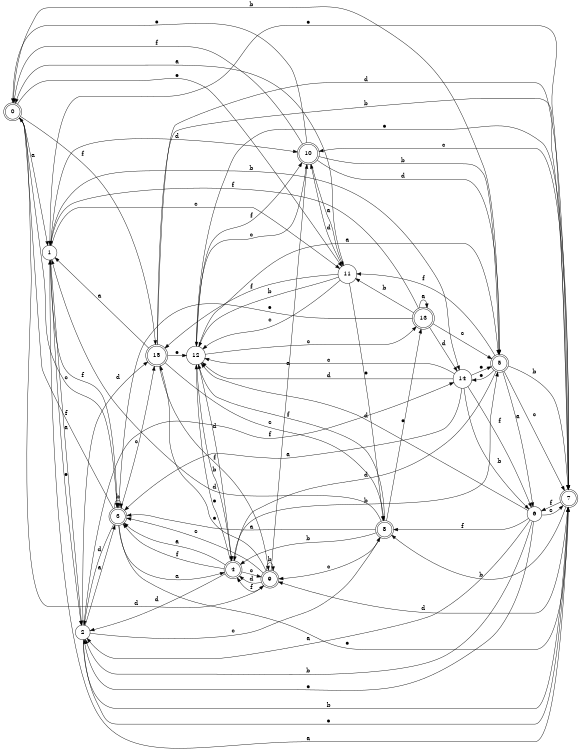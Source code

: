 digraph n13_2 {
__start0 [label="" shape="none"];

rankdir=LR;
size="8,5";

s0 [style="rounded,filled", color="black", fillcolor="white" shape="doublecircle", label="0"];
s1 [style="filled", color="black", fillcolor="white" shape="circle", label="1"];
s2 [style="filled", color="black", fillcolor="white" shape="circle", label="2"];
s3 [style="rounded,filled", color="black", fillcolor="white" shape="doublecircle", label="3"];
s4 [style="rounded,filled", color="black", fillcolor="white" shape="doublecircle", label="4"];
s5 [style="rounded,filled", color="black", fillcolor="white" shape="doublecircle", label="5"];
s6 [style="filled", color="black", fillcolor="white" shape="circle", label="6"];
s7 [style="rounded,filled", color="black", fillcolor="white" shape="doublecircle", label="7"];
s8 [style="rounded,filled", color="black", fillcolor="white" shape="doublecircle", label="8"];
s9 [style="rounded,filled", color="black", fillcolor="white" shape="doublecircle", label="9"];
s10 [style="rounded,filled", color="black", fillcolor="white" shape="doublecircle", label="10"];
s11 [style="filled", color="black", fillcolor="white" shape="circle", label="11"];
s12 [style="filled", color="black", fillcolor="white" shape="circle", label="12"];
s13 [style="rounded,filled", color="black", fillcolor="white" shape="doublecircle", label="13"];
s14 [style="filled", color="black", fillcolor="white" shape="circle", label="14"];
s15 [style="rounded,filled", color="black", fillcolor="white" shape="doublecircle", label="15"];
s0 -> s1 [label="a"];
s0 -> s5 [label="b"];
s0 -> s3 [label="c"];
s0 -> s9 [label="d"];
s0 -> s11 [label="e"];
s0 -> s15 [label="f"];
s1 -> s2 [label="a"];
s1 -> s14 [label="b"];
s1 -> s11 [label="c"];
s1 -> s10 [label="d"];
s1 -> s2 [label="e"];
s1 -> s3 [label="f"];
s2 -> s3 [label="a"];
s2 -> s7 [label="b"];
s2 -> s8 [label="c"];
s2 -> s15 [label="d"];
s2 -> s7 [label="e"];
s2 -> s14 [label="f"];
s3 -> s4 [label="a"];
s3 -> s3 [label="b"];
s3 -> s15 [label="c"];
s3 -> s2 [label="d"];
s3 -> s7 [label="e"];
s3 -> s0 [label="f"];
s4 -> s3 [label="a"];
s4 -> s5 [label="b"];
s4 -> s9 [label="c"];
s4 -> s2 [label="d"];
s4 -> s12 [label="e"];
s4 -> s3 [label="f"];
s5 -> s6 [label="a"];
s5 -> s7 [label="b"];
s5 -> s7 [label="c"];
s5 -> s4 [label="d"];
s5 -> s14 [label="e"];
s5 -> s11 [label="f"];
s6 -> s2 [label="a"];
s6 -> s2 [label="b"];
s6 -> s7 [label="c"];
s6 -> s12 [label="d"];
s6 -> s2 [label="e"];
s6 -> s8 [label="f"];
s7 -> s1 [label="a"];
s7 -> s8 [label="b"];
s7 -> s10 [label="c"];
s7 -> s9 [label="d"];
s7 -> s1 [label="e"];
s7 -> s6 [label="f"];
s8 -> s3 [label="a"];
s8 -> s4 [label="b"];
s8 -> s9 [label="c"];
s8 -> s1 [label="d"];
s8 -> s13 [label="e"];
s8 -> s12 [label="f"];
s9 -> s10 [label="a"];
s9 -> s9 [label="b"];
s9 -> s3 [label="c"];
s9 -> s4 [label="d"];
s9 -> s15 [label="e"];
s9 -> s4 [label="f"];
s10 -> s11 [label="a"];
s10 -> s5 [label="b"];
s10 -> s12 [label="c"];
s10 -> s5 [label="d"];
s10 -> s0 [label="e"];
s10 -> s0 [label="f"];
s11 -> s0 [label="a"];
s11 -> s12 [label="b"];
s11 -> s12 [label="c"];
s11 -> s10 [label="d"];
s11 -> s8 [label="e"];
s11 -> s15 [label="f"];
s12 -> s5 [label="a"];
s12 -> s4 [label="b"];
s12 -> s13 [label="c"];
s12 -> s4 [label="d"];
s12 -> s7 [label="e"];
s12 -> s10 [label="f"];
s13 -> s13 [label="a"];
s13 -> s11 [label="b"];
s13 -> s5 [label="c"];
s13 -> s14 [label="d"];
s13 -> s3 [label="e"];
s13 -> s1 [label="f"];
s14 -> s3 [label="a"];
s14 -> s6 [label="b"];
s14 -> s12 [label="c"];
s14 -> s12 [label="d"];
s14 -> s5 [label="e"];
s14 -> s6 [label="f"];
s15 -> s1 [label="a"];
s15 -> s7 [label="b"];
s15 -> s8 [label="c"];
s15 -> s7 [label="d"];
s15 -> s12 [label="e"];
s15 -> s9 [label="f"];

}
